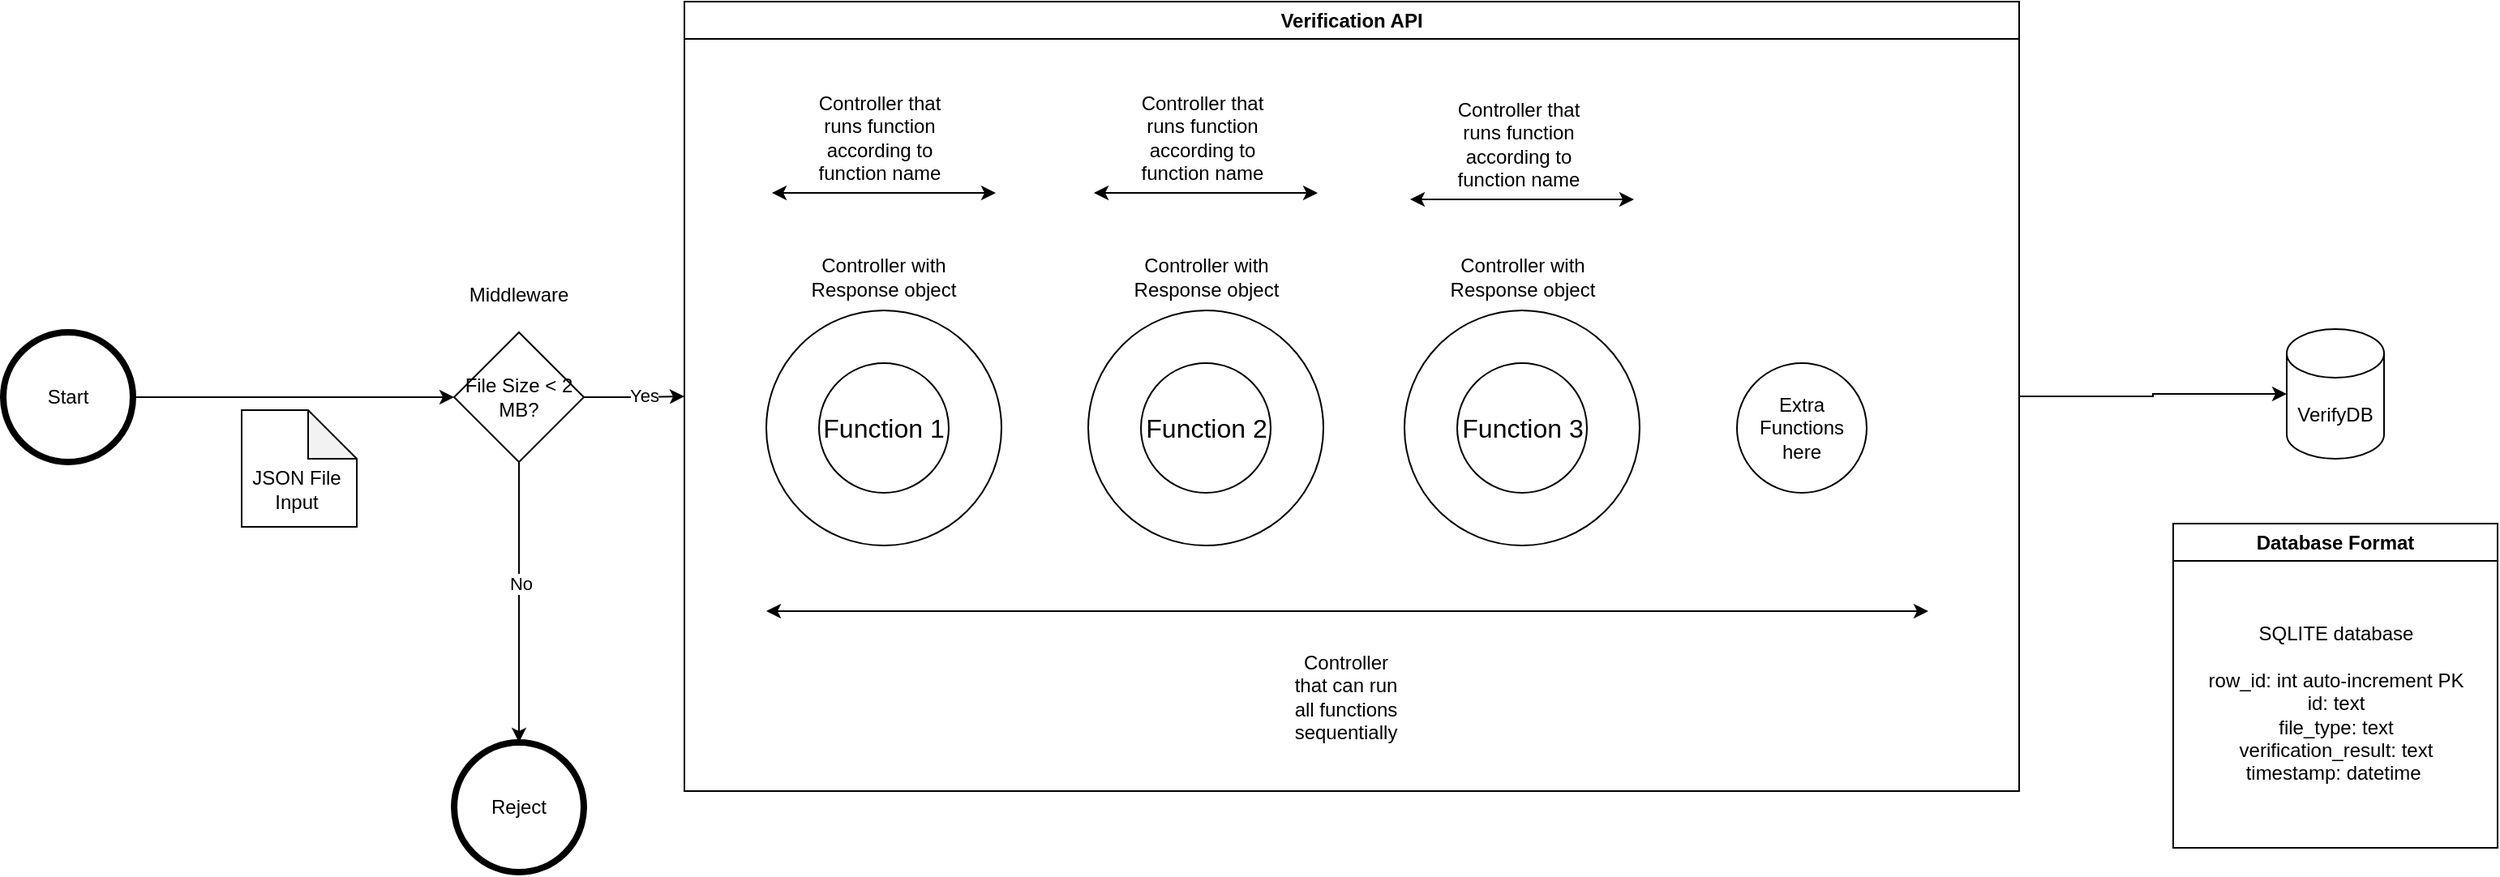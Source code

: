 <mxfile version="21.3.2" type="device">
  <diagram name="Page-1" id="FdaVmhN5dYxIKUq2tNck">
    <mxGraphModel dx="1747" dy="1358" grid="0" gridSize="10" guides="1" tooltips="1" connect="1" arrows="1" fold="1" page="0" pageScale="1" pageWidth="827" pageHeight="1169" math="0" shadow="0">
      <root>
        <mxCell id="0" />
        <mxCell id="1" parent="0" />
        <mxCell id="iIGj-pYt9_MA_T3iiu50-35" value="" style="shape=note;whiteSpace=wrap;html=1;backgroundOutline=1;darkOpacity=0.05;" vertex="1" parent="1">
          <mxGeometry x="-296" y="189" width="71" height="72" as="geometry" />
        </mxCell>
        <mxCell id="iIGj-pYt9_MA_T3iiu50-2" value="" style="ellipse;whiteSpace=wrap;html=1;aspect=fixed;fontSize=16;fillColor=none;" vertex="1" parent="1">
          <mxGeometry x="27.5" y="127.5" width="145" height="145" as="geometry" />
        </mxCell>
        <mxCell id="iIGj-pYt9_MA_T3iiu50-1" value="Function 1" style="ellipse;whiteSpace=wrap;html=1;aspect=fixed;fontSize=16;" vertex="1" parent="1">
          <mxGeometry x="60" y="160" width="80" height="80" as="geometry" />
        </mxCell>
        <mxCell id="iIGj-pYt9_MA_T3iiu50-3" value="Controller with Response object" style="text;html=1;strokeColor=none;fillColor=none;align=center;verticalAlign=middle;whiteSpace=wrap;rounded=0;" vertex="1" parent="1">
          <mxGeometry x="48" y="92" width="104" height="30" as="geometry" />
        </mxCell>
        <mxCell id="iIGj-pYt9_MA_T3iiu50-5" value="" style="ellipse;whiteSpace=wrap;html=1;aspect=fixed;fontSize=16;fillColor=none;" vertex="1" parent="1">
          <mxGeometry x="226" y="127.5" width="145" height="145" as="geometry" />
        </mxCell>
        <mxCell id="iIGj-pYt9_MA_T3iiu50-6" value="Function 2" style="ellipse;whiteSpace=wrap;html=1;aspect=fixed;fontSize=16;" vertex="1" parent="1">
          <mxGeometry x="258.5" y="160" width="80" height="80" as="geometry" />
        </mxCell>
        <mxCell id="iIGj-pYt9_MA_T3iiu50-7" value="Controller with Response object" style="text;html=1;strokeColor=none;fillColor=none;align=center;verticalAlign=middle;whiteSpace=wrap;rounded=0;" vertex="1" parent="1">
          <mxGeometry x="246.5" y="92" width="104" height="30" as="geometry" />
        </mxCell>
        <mxCell id="iIGj-pYt9_MA_T3iiu50-8" value="" style="ellipse;whiteSpace=wrap;html=1;aspect=fixed;fontSize=16;fillColor=none;" vertex="1" parent="1">
          <mxGeometry x="421" y="127.5" width="145" height="145" as="geometry" />
        </mxCell>
        <mxCell id="iIGj-pYt9_MA_T3iiu50-9" value="Function 3" style="ellipse;whiteSpace=wrap;html=1;aspect=fixed;fontSize=16;" vertex="1" parent="1">
          <mxGeometry x="453.5" y="160" width="80" height="80" as="geometry" />
        </mxCell>
        <mxCell id="iIGj-pYt9_MA_T3iiu50-10" value="Controller with Response object" style="text;html=1;strokeColor=none;fillColor=none;align=center;verticalAlign=middle;whiteSpace=wrap;rounded=0;" vertex="1" parent="1">
          <mxGeometry x="441.5" y="92" width="104" height="30" as="geometry" />
        </mxCell>
        <mxCell id="iIGj-pYt9_MA_T3iiu50-11" value="" style="endArrow=classic;startArrow=classic;html=1;rounded=0;" edge="1" parent="1">
          <mxGeometry width="50" height="50" relative="1" as="geometry">
            <mxPoint x="27.5" y="313" as="sourcePoint" />
            <mxPoint x="744" y="313" as="targetPoint" />
          </mxGeometry>
        </mxCell>
        <mxCell id="iIGj-pYt9_MA_T3iiu50-12" value="Controller that can run all functions sequentially" style="text;html=1;strokeColor=none;fillColor=none;align=center;verticalAlign=middle;whiteSpace=wrap;rounded=0;" vertex="1" parent="1">
          <mxGeometry x="355" y="351" width="60" height="30" as="geometry" />
        </mxCell>
        <mxCell id="iIGj-pYt9_MA_T3iiu50-13" value="" style="endArrow=classic;startArrow=classic;html=1;rounded=0;" edge="1" parent="1">
          <mxGeometry width="50" height="50" relative="1" as="geometry">
            <mxPoint x="31" y="55" as="sourcePoint" />
            <mxPoint x="169" y="55" as="targetPoint" />
          </mxGeometry>
        </mxCell>
        <mxCell id="iIGj-pYt9_MA_T3iiu50-15" value="Controller that runs function according to function name" style="text;html=1;strokeColor=none;fillColor=none;align=center;verticalAlign=middle;whiteSpace=wrap;rounded=0;" vertex="1" parent="1">
          <mxGeometry x="51" y="6" width="93" height="30" as="geometry" />
        </mxCell>
        <mxCell id="iIGj-pYt9_MA_T3iiu50-16" value="" style="endArrow=classic;startArrow=classic;html=1;rounded=0;" edge="1" parent="1">
          <mxGeometry width="50" height="50" relative="1" as="geometry">
            <mxPoint x="229.5" y="55" as="sourcePoint" />
            <mxPoint x="367.5" y="55" as="targetPoint" />
          </mxGeometry>
        </mxCell>
        <mxCell id="iIGj-pYt9_MA_T3iiu50-17" value="Controller that runs function according to function name" style="text;html=1;strokeColor=none;fillColor=none;align=center;verticalAlign=middle;whiteSpace=wrap;rounded=0;" vertex="1" parent="1">
          <mxGeometry x="249.5" y="6" width="93" height="30" as="geometry" />
        </mxCell>
        <mxCell id="iIGj-pYt9_MA_T3iiu50-18" value="" style="endArrow=classic;startArrow=classic;html=1;rounded=0;" edge="1" parent="1">
          <mxGeometry width="50" height="50" relative="1" as="geometry">
            <mxPoint x="424.5" y="59" as="sourcePoint" />
            <mxPoint x="562.5" y="59" as="targetPoint" />
          </mxGeometry>
        </mxCell>
        <mxCell id="iIGj-pYt9_MA_T3iiu50-19" value="Controller that runs function according to function name" style="text;html=1;strokeColor=none;fillColor=none;align=center;verticalAlign=middle;whiteSpace=wrap;rounded=0;" vertex="1" parent="1">
          <mxGeometry x="444.5" y="10" width="93" height="30" as="geometry" />
        </mxCell>
        <mxCell id="iIGj-pYt9_MA_T3iiu50-20" value="Extra Functions here" style="ellipse;whiteSpace=wrap;html=1;aspect=fixed;" vertex="1" parent="1">
          <mxGeometry x="626" y="160" width="80" height="80" as="geometry" />
        </mxCell>
        <mxCell id="iIGj-pYt9_MA_T3iiu50-37" style="edgeStyle=orthogonalEdgeStyle;rounded=0;orthogonalLoop=1;jettySize=auto;html=1;exitX=1;exitY=0.5;exitDx=0;exitDy=0;entryX=0;entryY=0.5;entryDx=0;entryDy=0;entryPerimeter=0;" edge="1" parent="1" source="iIGj-pYt9_MA_T3iiu50-21" target="iIGj-pYt9_MA_T3iiu50-36">
          <mxGeometry relative="1" as="geometry" />
        </mxCell>
        <mxCell id="iIGj-pYt9_MA_T3iiu50-21" value="Verification API" style="swimlane;whiteSpace=wrap;html=1;" vertex="1" parent="1">
          <mxGeometry x="-23" y="-63" width="823" height="487" as="geometry" />
        </mxCell>
        <mxCell id="iIGj-pYt9_MA_T3iiu50-23" value="JSON File Input" style="text;html=1;strokeColor=none;fillColor=none;align=center;verticalAlign=middle;whiteSpace=wrap;rounded=0;" vertex="1" parent="1">
          <mxGeometry x="-292" y="223" width="60" height="30" as="geometry" />
        </mxCell>
        <mxCell id="iIGj-pYt9_MA_T3iiu50-26" style="edgeStyle=orthogonalEdgeStyle;rounded=0;orthogonalLoop=1;jettySize=auto;html=1;exitX=1;exitY=0.5;exitDx=0;exitDy=0;entryX=0;entryY=0.5;entryDx=0;entryDy=0;" edge="1" parent="1" source="iIGj-pYt9_MA_T3iiu50-24" target="iIGj-pYt9_MA_T3iiu50-21">
          <mxGeometry relative="1" as="geometry" />
        </mxCell>
        <mxCell id="iIGj-pYt9_MA_T3iiu50-27" value="Yes" style="edgeLabel;html=1;align=center;verticalAlign=middle;resizable=0;points=[];" vertex="1" connectable="0" parent="iIGj-pYt9_MA_T3iiu50-26">
          <mxGeometry x="0.183" y="1" relative="1" as="geometry">
            <mxPoint as="offset" />
          </mxGeometry>
        </mxCell>
        <mxCell id="iIGj-pYt9_MA_T3iiu50-28" style="edgeStyle=orthogonalEdgeStyle;rounded=0;orthogonalLoop=1;jettySize=auto;html=1;exitX=0.5;exitY=1;exitDx=0;exitDy=0;entryX=0.5;entryY=0;entryDx=0;entryDy=0;" edge="1" parent="1" source="iIGj-pYt9_MA_T3iiu50-24" target="iIGj-pYt9_MA_T3iiu50-31">
          <mxGeometry relative="1" as="geometry">
            <mxPoint x="-371.017" y="63.037" as="targetPoint" />
            <Array as="points">
              <mxPoint x="-125" y="331" />
              <mxPoint x="-125" y="331" />
            </Array>
          </mxGeometry>
        </mxCell>
        <mxCell id="iIGj-pYt9_MA_T3iiu50-29" value="No" style="edgeLabel;html=1;align=center;verticalAlign=middle;resizable=0;points=[];" vertex="1" connectable="0" parent="iIGj-pYt9_MA_T3iiu50-28">
          <mxGeometry x="-0.242" relative="1" as="geometry">
            <mxPoint x="1" y="9" as="offset" />
          </mxGeometry>
        </mxCell>
        <mxCell id="iIGj-pYt9_MA_T3iiu50-24" value="File Size &amp;lt; 2 MB?" style="rhombus;whiteSpace=wrap;html=1;" vertex="1" parent="1">
          <mxGeometry x="-165" y="141" width="80" height="80" as="geometry" />
        </mxCell>
        <mxCell id="iIGj-pYt9_MA_T3iiu50-31" value="Reject" style="ellipse;whiteSpace=wrap;html=1;aspect=fixed;strokeWidth=4;" vertex="1" parent="1">
          <mxGeometry x="-165" y="394" width="80" height="80" as="geometry" />
        </mxCell>
        <mxCell id="iIGj-pYt9_MA_T3iiu50-34" style="edgeStyle=orthogonalEdgeStyle;rounded=0;orthogonalLoop=1;jettySize=auto;html=1;exitX=1;exitY=0.5;exitDx=0;exitDy=0;entryX=0;entryY=0.5;entryDx=0;entryDy=0;" edge="1" parent="1" source="iIGj-pYt9_MA_T3iiu50-32" target="iIGj-pYt9_MA_T3iiu50-24">
          <mxGeometry relative="1" as="geometry" />
        </mxCell>
        <mxCell id="iIGj-pYt9_MA_T3iiu50-32" value="Start" style="ellipse;whiteSpace=wrap;html=1;aspect=fixed;strokeWidth=4;" vertex="1" parent="1">
          <mxGeometry x="-443" y="141" width="80" height="80" as="geometry" />
        </mxCell>
        <mxCell id="iIGj-pYt9_MA_T3iiu50-36" value="VerifyDB" style="shape=cylinder3;whiteSpace=wrap;html=1;boundedLbl=1;backgroundOutline=1;size=15;" vertex="1" parent="1">
          <mxGeometry x="965" y="139" width="60" height="80" as="geometry" />
        </mxCell>
        <mxCell id="iIGj-pYt9_MA_T3iiu50-38" value="Database Format" style="swimlane;whiteSpace=wrap;html=1;" vertex="1" parent="1">
          <mxGeometry x="895" y="259" width="200" height="200" as="geometry" />
        </mxCell>
        <mxCell id="iIGj-pYt9_MA_T3iiu50-39" value="SQLITE database&lt;br&gt;&lt;br&gt;row_id: int auto-increment PK&lt;br&gt;id: text&lt;br&gt;file_type: text&lt;br&gt;verification_result: text&lt;br&gt;timestamp: datetime&amp;nbsp;" style="text;html=1;align=center;verticalAlign=middle;resizable=0;points=[];autosize=1;strokeColor=none;fillColor=none;" vertex="1" parent="iIGj-pYt9_MA_T3iiu50-38">
          <mxGeometry x="12.5" y="54" width="175" height="113" as="geometry" />
        </mxCell>
        <mxCell id="iIGj-pYt9_MA_T3iiu50-40" value="Middleware" style="text;html=1;strokeColor=none;fillColor=none;align=center;verticalAlign=middle;whiteSpace=wrap;rounded=0;" vertex="1" parent="1">
          <mxGeometry x="-155" y="103" width="60" height="30" as="geometry" />
        </mxCell>
      </root>
    </mxGraphModel>
  </diagram>
</mxfile>
